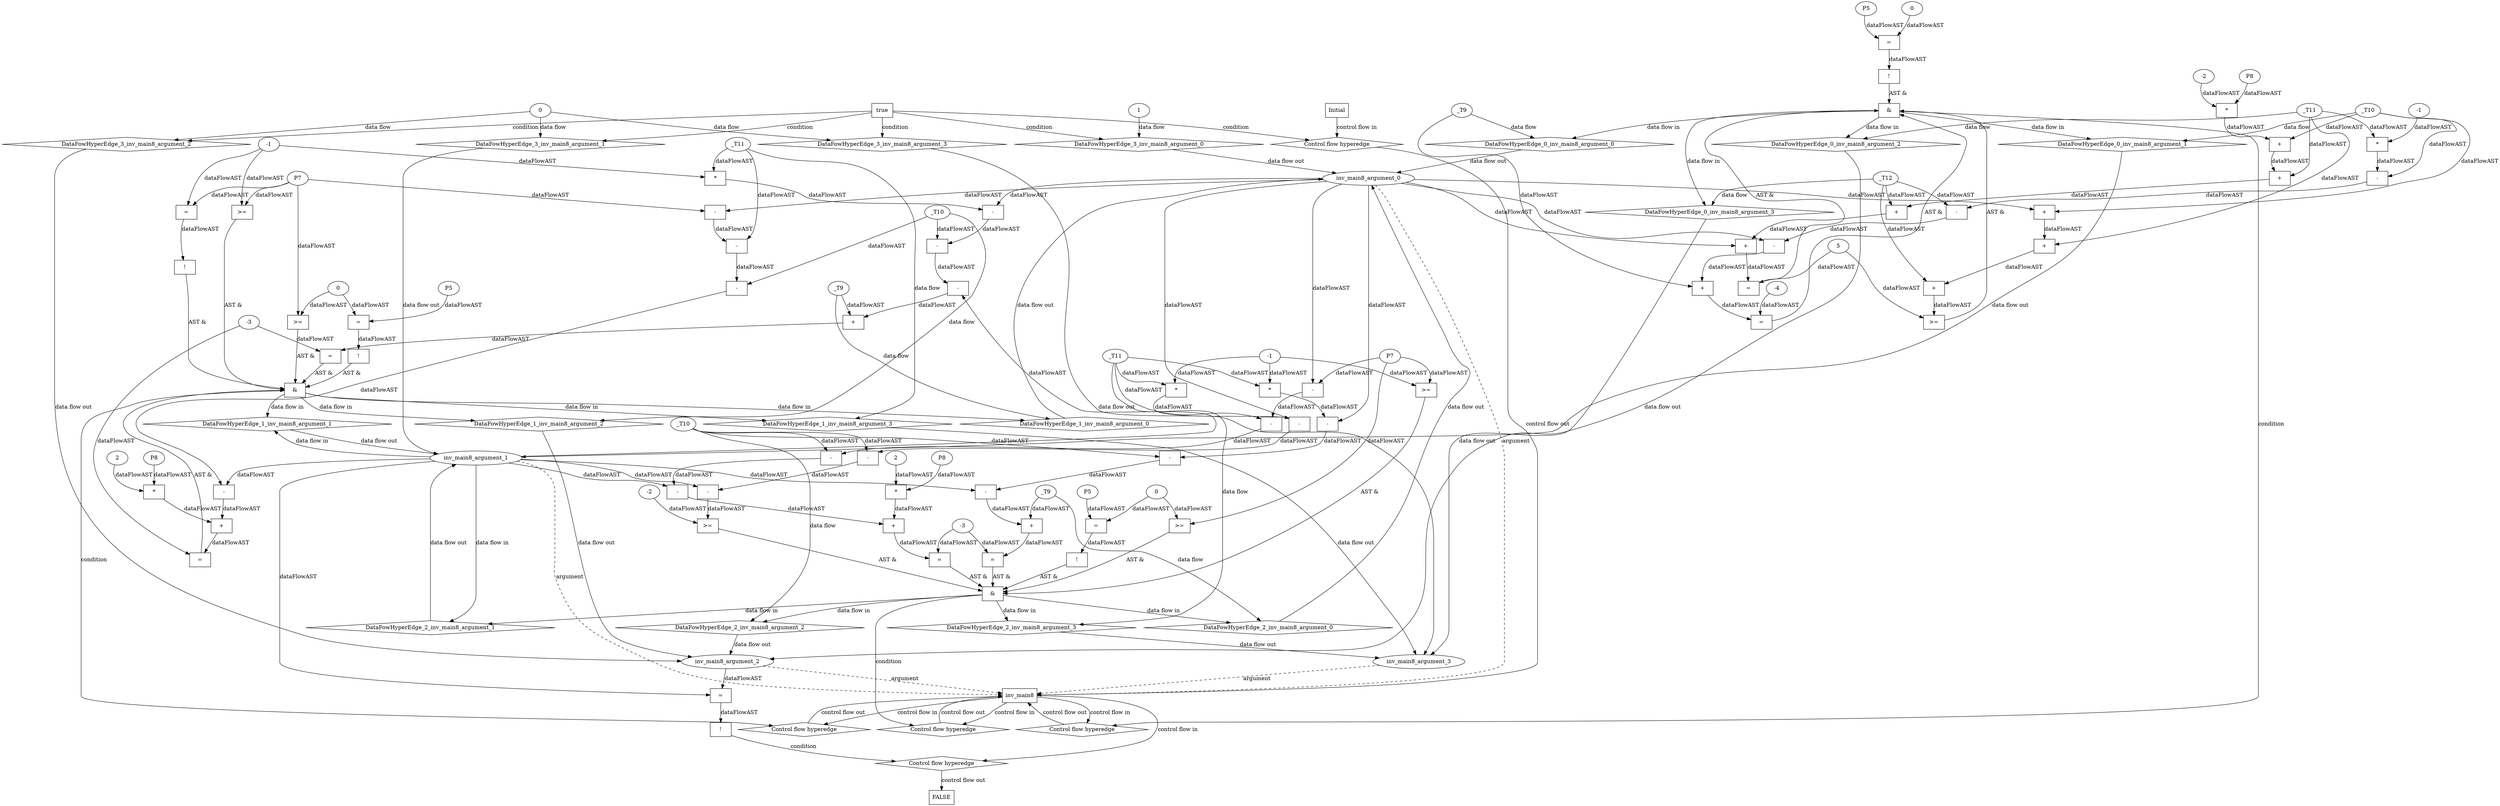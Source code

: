 digraph dag {
"inv_main8" [label="inv_main8" nodeName="inv_main8" class=cfn  shape="rect"];
FALSE [label="FALSE" nodeName=FALSE class=cfn  shape="rect"];
Initial [label="Initial" nodeName=Initial class=cfn  shape="rect"];
ControlFowHyperEdge_0 [label="Control flow hyperedge" nodeName=ControlFowHyperEdge_0 class=controlFlowHyperEdge shape="diamond"];
"inv_main8" -> ControlFowHyperEdge_0 [label="control flow in"]
ControlFowHyperEdge_0 -> "inv_main8" [label="control flow out"]
ControlFowHyperEdge_1 [label="Control flow hyperedge" nodeName=ControlFowHyperEdge_1 class=controlFlowHyperEdge shape="diamond"];
"inv_main8" -> ControlFowHyperEdge_1 [label="control flow in"]
ControlFowHyperEdge_1 -> "inv_main8" [label="control flow out"]
ControlFowHyperEdge_2 [label="Control flow hyperedge" nodeName=ControlFowHyperEdge_2 class=controlFlowHyperEdge shape="diamond"];
"inv_main8" -> ControlFowHyperEdge_2 [label="control flow in"]
ControlFowHyperEdge_2 -> "inv_main8" [label="control flow out"]
ControlFowHyperEdge_3 [label="Control flow hyperedge" nodeName=ControlFowHyperEdge_3 class=controlFlowHyperEdge shape="diamond"];
"Initial" -> ControlFowHyperEdge_3 [label="control flow in"]
ControlFowHyperEdge_3 -> "inv_main8" [label="control flow out"]
ControlFowHyperEdge_4 [label="Control flow hyperedge" nodeName=ControlFowHyperEdge_4 class=controlFlowHyperEdge shape="diamond"];
"inv_main8" -> ControlFowHyperEdge_4 [label="control flow in"]
ControlFowHyperEdge_4 -> "FALSE" [label="control flow out"]
"inv_main8_argument_0" [label="inv_main8_argument_0" nodeName=argument0 class=argument  head="inv_main8" shape="oval"];
"inv_main8_argument_0" -> "inv_main8"[label="argument" style="dashed"]
"inv_main8_argument_1" [label="inv_main8_argument_1" nodeName=argument1 class=argument  head="inv_main8" shape="oval"];
"inv_main8_argument_1" -> "inv_main8"[label="argument" style="dashed"]
"inv_main8_argument_2" [label="inv_main8_argument_2" nodeName=argument2 class=argument  head="inv_main8" shape="oval"];
"inv_main8_argument_2" -> "inv_main8"[label="argument" style="dashed"]
"inv_main8_argument_3" [label="inv_main8_argument_3" nodeName=argument3 class=argument  head="inv_main8" shape="oval"];
"inv_main8_argument_3" -> "inv_main8"[label="argument" style="dashed"]

"xxxinv_main8___inv_main8_0xxx_and" [label="&" nodeName="xxxinv_main8___inv_main8_0xxx_and" class=Operator shape="rect"];
"xxxinv_main8___inv_main8_0xxxguard_0_node_0" [label="!" nodeName="xxxinv_main8___inv_main8_0xxxguard_0_node_0" class=Operator shape="rect"];
"xxxinv_main8___inv_main8_0xxxguard_0_node_1" [label="=" nodeName="xxxinv_main8___inv_main8_0xxxguard_0_node_1" class=Operator  shape="rect"];
"xxxinv_main8___inv_main8_0xxxguard_0_node_2" [label="P5" nodeName="xxxinv_main8___inv_main8_0xxxguard_0_node_2" class=Constant ];
"xxxinv_main8___inv_main8_0xxxguard_0_node_3" [label="0" nodeName="xxxinv_main8___inv_main8_0xxxguard_0_node_3" class=Literal ];
"xxxinv_main8___inv_main8_0xxxguard_0_node_1" -> "xxxinv_main8___inv_main8_0xxxguard_0_node_0"[label="dataFlowAST"]
"xxxinv_main8___inv_main8_0xxxguard_0_node_2" -> "xxxinv_main8___inv_main8_0xxxguard_0_node_1"[label="dataFlowAST"]
"xxxinv_main8___inv_main8_0xxxguard_0_node_3" -> "xxxinv_main8___inv_main8_0xxxguard_0_node_1"[label="dataFlowAST"]

"xxxinv_main8___inv_main8_0xxxguard_0_node_0" -> "xxxinv_main8___inv_main8_0xxx_and" [label="AST &"];
"xxxinv_main8___inv_main8_0xxxguard1_node_0" [label=">=" nodeName="xxxinv_main8___inv_main8_0xxxguard1_node_0" class=Operator  shape="rect"];
"xxxinv_main8___inv_main8_0xxxguard1_node_1" [label="+" nodeName="xxxinv_main8___inv_main8_0xxxguard1_node_1" class= Operator shape="rect"];
"xxxinv_main8___inv_main8_0xxxguard1_node_3" [label="+" nodeName="xxxinv_main8___inv_main8_0xxxguard1_node_3" class= Operator shape="rect"];
"xxxinv_main8___inv_main8_0xxxguard1_node_5" [label="+" nodeName="xxxinv_main8___inv_main8_0xxxguard1_node_5" class= Operator shape="rect"];
"xxxinv_main8___inv_main8_0xxxguard1_node_8" [label="5" nodeName="xxxinv_main8___inv_main8_0xxxguard1_node_8" class=Literal ];
"xxxinv_main8___inv_main8_0xxxguard1_node_1" -> "xxxinv_main8___inv_main8_0xxxguard1_node_0"[label="dataFlowAST"]
"xxxinv_main8___inv_main8_0xxxguard1_node_8" -> "xxxinv_main8___inv_main8_0xxxguard1_node_0"[label="dataFlowAST"]
"xxxinv_main8___inv_main8_0xxxdataFlow3_node_0" -> "xxxinv_main8___inv_main8_0xxxguard1_node_1"[label="dataFlowAST"]
"xxxinv_main8___inv_main8_0xxxguard1_node_3" -> "xxxinv_main8___inv_main8_0xxxguard1_node_1"[label="dataFlowAST"]
"xxxinv_main8___inv_main8_0xxxdataFlow2_node_0" -> "xxxinv_main8___inv_main8_0xxxguard1_node_3"[label="dataFlowAST"]
"xxxinv_main8___inv_main8_0xxxguard1_node_5" -> "xxxinv_main8___inv_main8_0xxxguard1_node_3"[label="dataFlowAST"]
"xxxinv_main8___inv_main8_0xxxdataFlow1_node_0" -> "xxxinv_main8___inv_main8_0xxxguard1_node_5"[label="dataFlowAST"]
"inv_main8_argument_0" -> "xxxinv_main8___inv_main8_0xxxguard1_node_5"[label="dataFlowAST"]

"xxxinv_main8___inv_main8_0xxxguard1_node_0" -> "xxxinv_main8___inv_main8_0xxx_and" [label="AST &"];
"xxxinv_main8___inv_main8_0xxxguard2_node_0" [label="=" nodeName="xxxinv_main8___inv_main8_0xxxguard2_node_0" class=Operator  shape="rect"];
"xxxinv_main8___inv_main8_0xxxguard2_node_1" [label="+" nodeName="xxxinv_main8___inv_main8_0xxxguard2_node_1" class= Operator shape="rect"];
"xxxinv_main8___inv_main8_0xxxguard2_node_3" [label="+" nodeName="xxxinv_main8___inv_main8_0xxxguard2_node_3" class= Operator shape="rect"];
"xxxinv_main8___inv_main8_0xxxguard2_node_5" [label="+" nodeName="xxxinv_main8___inv_main8_0xxxguard2_node_5" class= Operator shape="rect"];
"xxxinv_main8___inv_main8_0xxxguard2_node_7" [label="+" nodeName="xxxinv_main8___inv_main8_0xxxguard2_node_7" class= Operator shape="rect"];
"xxxinv_main8___inv_main8_0xxxguard2_node_9" [label="*" nodeName="xxxinv_main8___inv_main8_0xxxguard2_node_9" class=Operator  shape="rect"];
"xxxinv_main8___inv_main8_0xxxguard2_node_10" [label="-2" nodeName="xxxinv_main8___inv_main8_0xxxguard2_node_10" class=Coeff ];
"xxxinv_main8___inv_main8_0xxxguard2_node_11" [label="P8" nodeName="xxxinv_main8___inv_main8_0xxxguard2_node_11" class=Constant ];
"xxxinv_main8___inv_main8_0xxxguard2_node_1" -> "xxxinv_main8___inv_main8_0xxxguard2_node_0"[label="dataFlowAST"]
"xxxinv_main8___inv_main8_0xxxguard1_node_8" -> "xxxinv_main8___inv_main8_0xxxguard2_node_0"[label="dataFlowAST"]
"inv_main8_argument_0" -> "xxxinv_main8___inv_main8_0xxxguard2_node_1"[label="dataFlowAST"]
"xxxinv_main8___inv_main8_0xxxguard2_node_3" -> "xxxinv_main8___inv_main8_0xxxguard2_node_1"[label="dataFlowAST"]
"xxxinv_main8___inv_main8_0xxxdataFlow3_node_0" -> "xxxinv_main8___inv_main8_0xxxguard2_node_3"[label="dataFlowAST"]
"xxxinv_main8___inv_main8_0xxxguard2_node_5" -> "xxxinv_main8___inv_main8_0xxxguard2_node_3"[label="dataFlowAST"]
"xxxinv_main8___inv_main8_0xxxdataFlow2_node_0" -> "xxxinv_main8___inv_main8_0xxxguard2_node_5"[label="dataFlowAST"]
"xxxinv_main8___inv_main8_0xxxguard2_node_7" -> "xxxinv_main8___inv_main8_0xxxguard2_node_5"[label="dataFlowAST"]
"xxxinv_main8___inv_main8_0xxxdataFlow1_node_0" -> "xxxinv_main8___inv_main8_0xxxguard2_node_7"[label="dataFlowAST"]
"xxxinv_main8___inv_main8_0xxxguard2_node_9" -> "xxxinv_main8___inv_main8_0xxxguard2_node_7"[label="dataFlowAST"]
"xxxinv_main8___inv_main8_0xxxguard2_node_11" -> "xxxinv_main8___inv_main8_0xxxguard2_node_9"[label="dataFlowAST"]
"xxxinv_main8___inv_main8_0xxxguard2_node_10" -> "xxxinv_main8___inv_main8_0xxxguard2_node_9"[label="dataFlowAST"]

"xxxinv_main8___inv_main8_0xxxguard2_node_0" -> "xxxinv_main8___inv_main8_0xxx_and" [label="AST &"];
"xxxinv_main8___inv_main8_0xxxguard3_node_0" [label="=" nodeName="xxxinv_main8___inv_main8_0xxxguard3_node_0" class=Operator  shape="rect"];
"xxxinv_main8___inv_main8_0xxxguard3_node_1" [label="+" nodeName="xxxinv_main8___inv_main8_0xxxguard3_node_1" class= Operator shape="rect"];
"xxxinv_main8___inv_main8_0xxxguard3_node_3" [label="-" nodeName="xxxinv_main8___inv_main8_0xxxguard3_node_3" class= Operator shape="rect"];
"xxxinv_main8___inv_main8_0xxxguard3_node_4" [label="-" nodeName="xxxinv_main8___inv_main8_0xxxguard3_node_4" class= Operator shape="rect"];
"xxxinv_main8___inv_main8_0xxxguard3_node_5" [label="-" nodeName="xxxinv_main8___inv_main8_0xxxguard3_node_5" class= Operator shape="rect"];
"xxxinv_main8___inv_main8_0xxxguard3_node_6" [label="*" nodeName="xxxinv_main8___inv_main8_0xxxguard3_node_6" class=Operator  shape="rect"];
"xxxinv_main8___inv_main8_0xxxguard3_node_7" [label="-1" nodeName="xxxinv_main8___inv_main8_0xxxguard3_node_7" class=Coeff ];
"xxxinv_main8___inv_main8_0xxxguard3_node_12" [label="-4" nodeName="xxxinv_main8___inv_main8_0xxxguard3_node_12" class=Literal ];
"xxxinv_main8___inv_main8_0xxxguard3_node_1" -> "xxxinv_main8___inv_main8_0xxxguard3_node_0"[label="dataFlowAST"]
"xxxinv_main8___inv_main8_0xxxguard3_node_12" -> "xxxinv_main8___inv_main8_0xxxguard3_node_0"[label="dataFlowAST"]
"xxxinv_main8___inv_main8_0xxxdataFlow_0_node_0" -> "xxxinv_main8___inv_main8_0xxxguard3_node_1"[label="dataFlowAST"]
"xxxinv_main8___inv_main8_0xxxguard3_node_3" -> "xxxinv_main8___inv_main8_0xxxguard3_node_1"[label="dataFlowAST"]
"xxxinv_main8___inv_main8_0xxxguard3_node_4" -> "xxxinv_main8___inv_main8_0xxxguard3_node_3"[label="dataFlowAST"]
"inv_main8_argument_0" -> "xxxinv_main8___inv_main8_0xxxguard3_node_3"[label="dataFlowAST"]
"xxxinv_main8___inv_main8_0xxxguard3_node_5" -> "xxxinv_main8___inv_main8_0xxxguard3_node_4"[label="dataFlowAST"]
"xxxinv_main8___inv_main8_0xxxdataFlow3_node_0" -> "xxxinv_main8___inv_main8_0xxxguard3_node_4"[label="dataFlowAST"]
"xxxinv_main8___inv_main8_0xxxguard3_node_6" -> "xxxinv_main8___inv_main8_0xxxguard3_node_5"[label="dataFlowAST"]
"xxxinv_main8___inv_main8_0xxxdataFlow1_node_0" -> "xxxinv_main8___inv_main8_0xxxguard3_node_5"[label="dataFlowAST"]
"xxxinv_main8___inv_main8_0xxxguard3_node_7" -> "xxxinv_main8___inv_main8_0xxxguard3_node_6"[label="dataFlowAST"]
"xxxinv_main8___inv_main8_0xxxdataFlow2_node_0" -> "xxxinv_main8___inv_main8_0xxxguard3_node_6"[label="dataFlowAST"]

"xxxinv_main8___inv_main8_0xxxguard3_node_0" -> "xxxinv_main8___inv_main8_0xxx_and" [label="AST &"];
"xxxinv_main8___inv_main8_0xxx_and" -> "ControlFowHyperEdge_0" [label="condition"];
"xxxinv_main8___inv_main8_0xxxdataFlow_0_node_0" [label="_T9" nodeName="xxxinv_main8___inv_main8_0xxxdataFlow_0_node_0" class=Constant ];

"xxxinv_main8___inv_main8_0xxxdataFlow_0_node_0" -> "DataFowHyperEdge_0_inv_main8_argument_0" [label="data flow"];
"xxxinv_main8___inv_main8_0xxxdataFlow1_node_0" [label="_T10" nodeName="xxxinv_main8___inv_main8_0xxxdataFlow1_node_0" class=Constant ];

"xxxinv_main8___inv_main8_0xxxdataFlow1_node_0" -> "DataFowHyperEdge_0_inv_main8_argument_1" [label="data flow"];
"xxxinv_main8___inv_main8_0xxxdataFlow2_node_0" [label="_T11" nodeName="xxxinv_main8___inv_main8_0xxxdataFlow2_node_0" class=Constant ];

"xxxinv_main8___inv_main8_0xxxdataFlow2_node_0" -> "DataFowHyperEdge_0_inv_main8_argument_2" [label="data flow"];
"xxxinv_main8___inv_main8_0xxxdataFlow3_node_0" [label="_T12" nodeName="xxxinv_main8___inv_main8_0xxxdataFlow3_node_0" class=Constant ];

"xxxinv_main8___inv_main8_0xxxdataFlow3_node_0" -> "DataFowHyperEdge_0_inv_main8_argument_3" [label="data flow"];
"xxxinv_main8___inv_main8_1xxx_and" [label="&" nodeName="xxxinv_main8___inv_main8_1xxx_and" class=Operator shape="rect"];
"xxxinv_main8___inv_main8_1xxxguard5_node_0" [label=">=" nodeName="xxxinv_main8___inv_main8_1xxxguard5_node_0" class=Operator  shape="rect"];
"xxxinv_main8___inv_main8_1xxxguard4_node_3" -> "xxxinv_main8___inv_main8_1xxxguard5_node_0"[label="dataFlowAST"]
"xxxinv_main8___inv_main8_1xxxguard1_node_9" -> "xxxinv_main8___inv_main8_1xxxguard5_node_0"[label="dataFlowAST"]

"xxxinv_main8___inv_main8_1xxxguard5_node_0" -> "xxxinv_main8___inv_main8_1xxx_and" [label="AST &"];
"xxxinv_main8___inv_main8_1xxxguard_0_node_0" [label="=" nodeName="xxxinv_main8___inv_main8_1xxxguard_0_node_0" class=Operator  shape="rect"];
"xxxinv_main8___inv_main8_1xxxguard_0_node_1" [label="+" nodeName="xxxinv_main8___inv_main8_1xxxguard_0_node_1" class= Operator shape="rect"];
"xxxinv_main8___inv_main8_1xxxguard_0_node_3" [label="-" nodeName="xxxinv_main8___inv_main8_1xxxguard_0_node_3" class= Operator shape="rect"];
"xxxinv_main8___inv_main8_1xxxguard_0_node_4" [label="-" nodeName="xxxinv_main8___inv_main8_1xxxguard_0_node_4" class= Operator shape="rect"];
"xxxinv_main8___inv_main8_1xxxguard_0_node_5" [label="-" nodeName="xxxinv_main8___inv_main8_1xxxguard_0_node_5" class= Operator shape="rect"];
"xxxinv_main8___inv_main8_1xxxguard_0_node_6" [label="*" nodeName="xxxinv_main8___inv_main8_1xxxguard_0_node_6" class=Operator  shape="rect"];
"xxxinv_main8___inv_main8_1xxxguard_0_node_7" [label="-1" nodeName="xxxinv_main8___inv_main8_1xxxguard_0_node_7" class=Coeff ];
"xxxinv_main8___inv_main8_1xxxguard_0_node_12" [label="-3" nodeName="xxxinv_main8___inv_main8_1xxxguard_0_node_12" class=Literal ];
"xxxinv_main8___inv_main8_1xxxguard_0_node_1" -> "xxxinv_main8___inv_main8_1xxxguard_0_node_0"[label="dataFlowAST"]
"xxxinv_main8___inv_main8_1xxxguard_0_node_12" -> "xxxinv_main8___inv_main8_1xxxguard_0_node_0"[label="dataFlowAST"]
"xxxinv_main8___inv_main8_1xxxdataFlow_0_node_0" -> "xxxinv_main8___inv_main8_1xxxguard_0_node_1"[label="dataFlowAST"]
"xxxinv_main8___inv_main8_1xxxguard_0_node_3" -> "xxxinv_main8___inv_main8_1xxxguard_0_node_1"[label="dataFlowAST"]
"xxxinv_main8___inv_main8_1xxxguard_0_node_4" -> "xxxinv_main8___inv_main8_1xxxguard_0_node_3"[label="dataFlowAST"]
"inv_main8_argument_1" -> "xxxinv_main8___inv_main8_1xxxguard_0_node_3"[label="dataFlowAST"]
"xxxinv_main8___inv_main8_1xxxguard_0_node_5" -> "xxxinv_main8___inv_main8_1xxxguard_0_node_4"[label="dataFlowAST"]
"xxxinv_main8___inv_main8_1xxxdataFlow1_node_0" -> "xxxinv_main8___inv_main8_1xxxguard_0_node_4"[label="dataFlowAST"]
"xxxinv_main8___inv_main8_1xxxguard_0_node_6" -> "xxxinv_main8___inv_main8_1xxxguard_0_node_5"[label="dataFlowAST"]
"inv_main8_argument_0" -> "xxxinv_main8___inv_main8_1xxxguard_0_node_5"[label="dataFlowAST"]
"xxxinv_main8___inv_main8_1xxxguard_0_node_7" -> "xxxinv_main8___inv_main8_1xxxguard_0_node_6"[label="dataFlowAST"]
"xxxinv_main8___inv_main8_1xxxdataFlow2_node_0" -> "xxxinv_main8___inv_main8_1xxxguard_0_node_6"[label="dataFlowAST"]

"xxxinv_main8___inv_main8_1xxxguard_0_node_0" -> "xxxinv_main8___inv_main8_1xxx_and" [label="AST &"];
"xxxinv_main8___inv_main8_1xxxguard1_node_0" [label="=" nodeName="xxxinv_main8___inv_main8_1xxxguard1_node_0" class=Operator  shape="rect"];
"xxxinv_main8___inv_main8_1xxxguard1_node_1" [label="+" nodeName="xxxinv_main8___inv_main8_1xxxguard1_node_1" class= Operator shape="rect"];
"xxxinv_main8___inv_main8_1xxxguard1_node_2" [label="*" nodeName="xxxinv_main8___inv_main8_1xxxguard1_node_2" class=Operator  shape="rect"];
"xxxinv_main8___inv_main8_1xxxguard1_node_3" [label="2" nodeName="xxxinv_main8___inv_main8_1xxxguard1_node_3" class=Coeff ];
"xxxinv_main8___inv_main8_1xxxguard1_node_4" [label="P8" nodeName="xxxinv_main8___inv_main8_1xxxguard1_node_4" class=Constant ];
"xxxinv_main8___inv_main8_1xxxguard1_node_5" [label="-" nodeName="xxxinv_main8___inv_main8_1xxxguard1_node_5" class= Operator shape="rect"];
"xxxinv_main8___inv_main8_1xxxguard1_node_6" [label="-" nodeName="xxxinv_main8___inv_main8_1xxxguard1_node_6" class= Operator shape="rect"];
"xxxinv_main8___inv_main8_1xxxguard1_node_7" [label="-" nodeName="xxxinv_main8___inv_main8_1xxxguard1_node_7" class= Operator shape="rect"];
"xxxinv_main8___inv_main8_1xxxguard1_node_8" [label="-" nodeName="xxxinv_main8___inv_main8_1xxxguard1_node_8" class= Operator shape="rect"];
"xxxinv_main8___inv_main8_1xxxguard1_node_9" [label="P7" nodeName="xxxinv_main8___inv_main8_1xxxguard1_node_9" class=Constant ];
"xxxinv_main8___inv_main8_1xxxguard1_node_1" -> "xxxinv_main8___inv_main8_1xxxguard1_node_0"[label="dataFlowAST"]
"xxxinv_main8___inv_main8_1xxxguard_0_node_12" -> "xxxinv_main8___inv_main8_1xxxguard1_node_0"[label="dataFlowAST"]
"xxxinv_main8___inv_main8_1xxxguard1_node_2" -> "xxxinv_main8___inv_main8_1xxxguard1_node_1"[label="dataFlowAST"]
"xxxinv_main8___inv_main8_1xxxguard1_node_5" -> "xxxinv_main8___inv_main8_1xxxguard1_node_1"[label="dataFlowAST"]
"xxxinv_main8___inv_main8_1xxxguard1_node_3" -> "xxxinv_main8___inv_main8_1xxxguard1_node_2"[label="dataFlowAST"]
"xxxinv_main8___inv_main8_1xxxguard1_node_4" -> "xxxinv_main8___inv_main8_1xxxguard1_node_2"[label="dataFlowAST"]
"xxxinv_main8___inv_main8_1xxxguard1_node_6" -> "xxxinv_main8___inv_main8_1xxxguard1_node_5"[label="dataFlowAST"]
"inv_main8_argument_1" -> "xxxinv_main8___inv_main8_1xxxguard1_node_5"[label="dataFlowAST"]
"xxxinv_main8___inv_main8_1xxxguard1_node_7" -> "xxxinv_main8___inv_main8_1xxxguard1_node_6"[label="dataFlowAST"]
"xxxinv_main8___inv_main8_1xxxdataFlow1_node_0" -> "xxxinv_main8___inv_main8_1xxxguard1_node_6"[label="dataFlowAST"]
"xxxinv_main8___inv_main8_1xxxguard1_node_8" -> "xxxinv_main8___inv_main8_1xxxguard1_node_7"[label="dataFlowAST"]
"xxxinv_main8___inv_main8_1xxxdataFlow2_node_0" -> "xxxinv_main8___inv_main8_1xxxguard1_node_7"[label="dataFlowAST"]
"xxxinv_main8___inv_main8_1xxxguard1_node_9" -> "xxxinv_main8___inv_main8_1xxxguard1_node_8"[label="dataFlowAST"]
"inv_main8_argument_0" -> "xxxinv_main8___inv_main8_1xxxguard1_node_8"[label="dataFlowAST"]

"xxxinv_main8___inv_main8_1xxxguard1_node_0" -> "xxxinv_main8___inv_main8_1xxx_and" [label="AST &"];
"xxxinv_main8___inv_main8_1xxxguard4_node_0" [label="!" nodeName="xxxinv_main8___inv_main8_1xxxguard4_node_0" class=Operator shape="rect"];
"xxxinv_main8___inv_main8_1xxxguard4_node_1" [label="=" nodeName="xxxinv_main8___inv_main8_1xxxguard4_node_1" class=Operator  shape="rect"];
"xxxinv_main8___inv_main8_1xxxguard4_node_2" [label="P5" nodeName="xxxinv_main8___inv_main8_1xxxguard4_node_2" class=Constant ];
"xxxinv_main8___inv_main8_1xxxguard4_node_3" [label="0" nodeName="xxxinv_main8___inv_main8_1xxxguard4_node_3" class=Literal ];
"xxxinv_main8___inv_main8_1xxxguard4_node_1" -> "xxxinv_main8___inv_main8_1xxxguard4_node_0"[label="dataFlowAST"]
"xxxinv_main8___inv_main8_1xxxguard4_node_2" -> "xxxinv_main8___inv_main8_1xxxguard4_node_1"[label="dataFlowAST"]
"xxxinv_main8___inv_main8_1xxxguard4_node_3" -> "xxxinv_main8___inv_main8_1xxxguard4_node_1"[label="dataFlowAST"]

"xxxinv_main8___inv_main8_1xxxguard4_node_0" -> "xxxinv_main8___inv_main8_1xxx_and" [label="AST &"];
"xxxinv_main8___inv_main8_1xxxguard2_node_0" [label=">=" nodeName="xxxinv_main8___inv_main8_1xxxguard2_node_0" class=Operator  shape="rect"];
"xxxinv_main8___inv_main8_1xxxguard_0_node_7" [label="-1" nodeName="xxxinv_main8___inv_main8_1xxxguard_0_node_7" class=Literal ];
"xxxinv_main8___inv_main8_1xxxguard1_node_9" -> "xxxinv_main8___inv_main8_1xxxguard2_node_0"[label="dataFlowAST"]
"xxxinv_main8___inv_main8_1xxxguard_0_node_7" -> "xxxinv_main8___inv_main8_1xxxguard2_node_0"[label="dataFlowAST"]

"xxxinv_main8___inv_main8_1xxxguard2_node_0" -> "xxxinv_main8___inv_main8_1xxx_and" [label="AST &"];
"xxxinv_main8___inv_main8_1xxxguard3_node_0" [label="!" nodeName="xxxinv_main8___inv_main8_1xxxguard3_node_0" class=Operator shape="rect"];
"xxxinv_main8___inv_main8_1xxxguard3_node_1" [label="=" nodeName="xxxinv_main8___inv_main8_1xxxguard3_node_1" class=Operator  shape="rect"];
"xxxinv_main8___inv_main8_1xxxguard3_node_1" -> "xxxinv_main8___inv_main8_1xxxguard3_node_0"[label="dataFlowAST"]
"xxxinv_main8___inv_main8_1xxxguard1_node_9" -> "xxxinv_main8___inv_main8_1xxxguard3_node_1"[label="dataFlowAST"]
"xxxinv_main8___inv_main8_1xxxguard_0_node_7" -> "xxxinv_main8___inv_main8_1xxxguard3_node_1"[label="dataFlowAST"]

"xxxinv_main8___inv_main8_1xxxguard3_node_0" -> "xxxinv_main8___inv_main8_1xxx_and" [label="AST &"];
"xxxinv_main8___inv_main8_1xxx_and" -> "ControlFowHyperEdge_1" [label="condition"];
"xxxinv_main8___inv_main8_1xxxdataFlow_0_node_0" [label="_T9" nodeName="xxxinv_main8___inv_main8_1xxxdataFlow_0_node_0" class=Constant ];

"xxxinv_main8___inv_main8_1xxxdataFlow_0_node_0" -> "DataFowHyperEdge_1_inv_main8_argument_0" [label="data flow"];
"xxxinv_main8___inv_main8_1xxxdataFlow1_node_0" [label="_T10" nodeName="xxxinv_main8___inv_main8_1xxxdataFlow1_node_0" class=Constant ];

"xxxinv_main8___inv_main8_1xxxdataFlow1_node_0" -> "DataFowHyperEdge_1_inv_main8_argument_2" [label="data flow"];
"xxxinv_main8___inv_main8_1xxxdataFlow2_node_0" [label="_T11" nodeName="xxxinv_main8___inv_main8_1xxxdataFlow2_node_0" class=Constant ];

"xxxinv_main8___inv_main8_1xxxdataFlow2_node_0" -> "DataFowHyperEdge_1_inv_main8_argument_3" [label="data flow"];
"xxxinv_main8___inv_main8_2xxx_and" [label="&" nodeName="xxxinv_main8___inv_main8_2xxx_and" class=Operator shape="rect"];
"xxxinv_main8___inv_main8_2xxxguard2_node_0" [label=">=" nodeName="xxxinv_main8___inv_main8_2xxxguard2_node_0" class=Operator  shape="rect"];
"xxxinv_main8___inv_main8_2xxxguard_0_node_7" [label="-1" nodeName="xxxinv_main8___inv_main8_2xxxguard_0_node_7" class=Literal ];
"xxxinv_main8___inv_main8_2xxxguard1_node_9" -> "xxxinv_main8___inv_main8_2xxxguard2_node_0"[label="dataFlowAST"]
"xxxinv_main8___inv_main8_2xxxguard_0_node_7" -> "xxxinv_main8___inv_main8_2xxxguard2_node_0"[label="dataFlowAST"]

"xxxinv_main8___inv_main8_2xxxguard2_node_0" -> "xxxinv_main8___inv_main8_2xxx_and" [label="AST &"];
"xxxinv_main8___inv_main8_2xxxguard1_node_0" [label="=" nodeName="xxxinv_main8___inv_main8_2xxxguard1_node_0" class=Operator  shape="rect"];
"xxxinv_main8___inv_main8_2xxxguard1_node_1" [label="+" nodeName="xxxinv_main8___inv_main8_2xxxguard1_node_1" class= Operator shape="rect"];
"xxxinv_main8___inv_main8_2xxxguard1_node_2" [label="*" nodeName="xxxinv_main8___inv_main8_2xxxguard1_node_2" class=Operator  shape="rect"];
"xxxinv_main8___inv_main8_2xxxguard1_node_3" [label="2" nodeName="xxxinv_main8___inv_main8_2xxxguard1_node_3" class=Coeff ];
"xxxinv_main8___inv_main8_2xxxguard1_node_4" [label="P8" nodeName="xxxinv_main8___inv_main8_2xxxguard1_node_4" class=Constant ];
"xxxinv_main8___inv_main8_2xxxguard1_node_5" [label="-" nodeName="xxxinv_main8___inv_main8_2xxxguard1_node_5" class= Operator shape="rect"];
"xxxinv_main8___inv_main8_2xxxguard1_node_6" [label="-" nodeName="xxxinv_main8___inv_main8_2xxxguard1_node_6" class= Operator shape="rect"];
"xxxinv_main8___inv_main8_2xxxguard1_node_7" [label="-" nodeName="xxxinv_main8___inv_main8_2xxxguard1_node_7" class= Operator shape="rect"];
"xxxinv_main8___inv_main8_2xxxguard1_node_8" [label="-" nodeName="xxxinv_main8___inv_main8_2xxxguard1_node_8" class= Operator shape="rect"];
"xxxinv_main8___inv_main8_2xxxguard1_node_9" [label="P7" nodeName="xxxinv_main8___inv_main8_2xxxguard1_node_9" class=Constant ];
"xxxinv_main8___inv_main8_2xxxguard1_node_1" -> "xxxinv_main8___inv_main8_2xxxguard1_node_0"[label="dataFlowAST"]
"xxxinv_main8___inv_main8_2xxxguard_0_node_12" -> "xxxinv_main8___inv_main8_2xxxguard1_node_0"[label="dataFlowAST"]
"xxxinv_main8___inv_main8_2xxxguard1_node_2" -> "xxxinv_main8___inv_main8_2xxxguard1_node_1"[label="dataFlowAST"]
"xxxinv_main8___inv_main8_2xxxguard1_node_5" -> "xxxinv_main8___inv_main8_2xxxguard1_node_1"[label="dataFlowAST"]
"xxxinv_main8___inv_main8_2xxxguard1_node_3" -> "xxxinv_main8___inv_main8_2xxxguard1_node_2"[label="dataFlowAST"]
"xxxinv_main8___inv_main8_2xxxguard1_node_4" -> "xxxinv_main8___inv_main8_2xxxguard1_node_2"[label="dataFlowAST"]
"xxxinv_main8___inv_main8_2xxxguard1_node_6" -> "xxxinv_main8___inv_main8_2xxxguard1_node_5"[label="dataFlowAST"]
"inv_main8_argument_1" -> "xxxinv_main8___inv_main8_2xxxguard1_node_5"[label="dataFlowAST"]
"xxxinv_main8___inv_main8_2xxxguard1_node_7" -> "xxxinv_main8___inv_main8_2xxxguard1_node_6"[label="dataFlowAST"]
"xxxinv_main8___inv_main8_2xxxdataFlow1_node_0" -> "xxxinv_main8___inv_main8_2xxxguard1_node_6"[label="dataFlowAST"]
"xxxinv_main8___inv_main8_2xxxguard1_node_8" -> "xxxinv_main8___inv_main8_2xxxguard1_node_7"[label="dataFlowAST"]
"xxxinv_main8___inv_main8_2xxxdataFlow2_node_0" -> "xxxinv_main8___inv_main8_2xxxguard1_node_7"[label="dataFlowAST"]
"xxxinv_main8___inv_main8_2xxxguard1_node_9" -> "xxxinv_main8___inv_main8_2xxxguard1_node_8"[label="dataFlowAST"]
"inv_main8_argument_0" -> "xxxinv_main8___inv_main8_2xxxguard1_node_8"[label="dataFlowAST"]

"xxxinv_main8___inv_main8_2xxxguard1_node_0" -> "xxxinv_main8___inv_main8_2xxx_and" [label="AST &"];
"xxxinv_main8___inv_main8_2xxxguard3_node_0" [label="!" nodeName="xxxinv_main8___inv_main8_2xxxguard3_node_0" class=Operator shape="rect"];
"xxxinv_main8___inv_main8_2xxxguard3_node_1" [label="=" nodeName="xxxinv_main8___inv_main8_2xxxguard3_node_1" class=Operator  shape="rect"];
"xxxinv_main8___inv_main8_2xxxguard3_node_2" [label="P5" nodeName="xxxinv_main8___inv_main8_2xxxguard3_node_2" class=Constant ];
"xxxinv_main8___inv_main8_2xxxguard3_node_3" [label="0" nodeName="xxxinv_main8___inv_main8_2xxxguard3_node_3" class=Literal ];
"xxxinv_main8___inv_main8_2xxxguard3_node_1" -> "xxxinv_main8___inv_main8_2xxxguard3_node_0"[label="dataFlowAST"]
"xxxinv_main8___inv_main8_2xxxguard3_node_2" -> "xxxinv_main8___inv_main8_2xxxguard3_node_1"[label="dataFlowAST"]
"xxxinv_main8___inv_main8_2xxxguard3_node_3" -> "xxxinv_main8___inv_main8_2xxxguard3_node_1"[label="dataFlowAST"]

"xxxinv_main8___inv_main8_2xxxguard3_node_0" -> "xxxinv_main8___inv_main8_2xxx_and" [label="AST &"];
"xxxinv_main8___inv_main8_2xxxguard_0_node_0" [label="=" nodeName="xxxinv_main8___inv_main8_2xxxguard_0_node_0" class=Operator  shape="rect"];
"xxxinv_main8___inv_main8_2xxxguard_0_node_1" [label="+" nodeName="xxxinv_main8___inv_main8_2xxxguard_0_node_1" class= Operator shape="rect"];
"xxxinv_main8___inv_main8_2xxxguard_0_node_3" [label="-" nodeName="xxxinv_main8___inv_main8_2xxxguard_0_node_3" class= Operator shape="rect"];
"xxxinv_main8___inv_main8_2xxxguard_0_node_4" [label="-" nodeName="xxxinv_main8___inv_main8_2xxxguard_0_node_4" class= Operator shape="rect"];
"xxxinv_main8___inv_main8_2xxxguard_0_node_5" [label="-" nodeName="xxxinv_main8___inv_main8_2xxxguard_0_node_5" class= Operator shape="rect"];
"xxxinv_main8___inv_main8_2xxxguard_0_node_6" [label="*" nodeName="xxxinv_main8___inv_main8_2xxxguard_0_node_6" class=Operator  shape="rect"];
"xxxinv_main8___inv_main8_2xxxguard_0_node_7" [label="-1" nodeName="xxxinv_main8___inv_main8_2xxxguard_0_node_7" class=Coeff ];
"xxxinv_main8___inv_main8_2xxxguard_0_node_12" [label="-3" nodeName="xxxinv_main8___inv_main8_2xxxguard_0_node_12" class=Literal ];
"xxxinv_main8___inv_main8_2xxxguard_0_node_1" -> "xxxinv_main8___inv_main8_2xxxguard_0_node_0"[label="dataFlowAST"]
"xxxinv_main8___inv_main8_2xxxguard_0_node_12" -> "xxxinv_main8___inv_main8_2xxxguard_0_node_0"[label="dataFlowAST"]
"xxxinv_main8___inv_main8_2xxxdataFlow_0_node_0" -> "xxxinv_main8___inv_main8_2xxxguard_0_node_1"[label="dataFlowAST"]
"xxxinv_main8___inv_main8_2xxxguard_0_node_3" -> "xxxinv_main8___inv_main8_2xxxguard_0_node_1"[label="dataFlowAST"]
"xxxinv_main8___inv_main8_2xxxguard_0_node_4" -> "xxxinv_main8___inv_main8_2xxxguard_0_node_3"[label="dataFlowAST"]
"inv_main8_argument_1" -> "xxxinv_main8___inv_main8_2xxxguard_0_node_3"[label="dataFlowAST"]
"xxxinv_main8___inv_main8_2xxxguard_0_node_5" -> "xxxinv_main8___inv_main8_2xxxguard_0_node_4"[label="dataFlowAST"]
"xxxinv_main8___inv_main8_2xxxdataFlow1_node_0" -> "xxxinv_main8___inv_main8_2xxxguard_0_node_4"[label="dataFlowAST"]
"xxxinv_main8___inv_main8_2xxxguard_0_node_6" -> "xxxinv_main8___inv_main8_2xxxguard_0_node_5"[label="dataFlowAST"]
"inv_main8_argument_0" -> "xxxinv_main8___inv_main8_2xxxguard_0_node_5"[label="dataFlowAST"]
"xxxinv_main8___inv_main8_2xxxguard_0_node_7" -> "xxxinv_main8___inv_main8_2xxxguard_0_node_6"[label="dataFlowAST"]
"xxxinv_main8___inv_main8_2xxxdataFlow2_node_0" -> "xxxinv_main8___inv_main8_2xxxguard_0_node_6"[label="dataFlowAST"]

"xxxinv_main8___inv_main8_2xxxguard_0_node_0" -> "xxxinv_main8___inv_main8_2xxx_and" [label="AST &"];
"xxxinv_main8___inv_main8_2xxxguard4_node_0" [label=">=" nodeName="xxxinv_main8___inv_main8_2xxxguard4_node_0" class=Operator  shape="rect"];
"xxxinv_main8___inv_main8_2xxxguard4_node_1" [label="-" nodeName="xxxinv_main8___inv_main8_2xxxguard4_node_1" class= Operator shape="rect"];
"xxxinv_main8___inv_main8_2xxxguard4_node_2" [label="-" nodeName="xxxinv_main8___inv_main8_2xxxguard4_node_2" class= Operator shape="rect"];
"xxxinv_main8___inv_main8_2xxxguard4_node_3" [label="-" nodeName="xxxinv_main8___inv_main8_2xxxguard4_node_3" class= Operator shape="rect"];
"xxxinv_main8___inv_main8_2xxxguard4_node_4" [label="*" nodeName="xxxinv_main8___inv_main8_2xxxguard4_node_4" class=Operator  shape="rect"];
"xxxinv_main8___inv_main8_2xxxguard_0_node_7" [label="-1" nodeName="xxxinv_main8___inv_main8_2xxxguard_0_node_7" class=Coeff ];
"xxxinv_main8___inv_main8_2xxxguard4_node_10" [label="-2" nodeName="xxxinv_main8___inv_main8_2xxxguard4_node_10" class=Literal ];
"xxxinv_main8___inv_main8_2xxxguard4_node_1" -> "xxxinv_main8___inv_main8_2xxxguard4_node_0"[label="dataFlowAST"]
"xxxinv_main8___inv_main8_2xxxguard4_node_10" -> "xxxinv_main8___inv_main8_2xxxguard4_node_0"[label="dataFlowAST"]
"xxxinv_main8___inv_main8_2xxxguard4_node_2" -> "xxxinv_main8___inv_main8_2xxxguard4_node_1"[label="dataFlowAST"]
"inv_main8_argument_1" -> "xxxinv_main8___inv_main8_2xxxguard4_node_1"[label="dataFlowAST"]
"xxxinv_main8___inv_main8_2xxxguard4_node_3" -> "xxxinv_main8___inv_main8_2xxxguard4_node_2"[label="dataFlowAST"]
"xxxinv_main8___inv_main8_2xxxdataFlow1_node_0" -> "xxxinv_main8___inv_main8_2xxxguard4_node_2"[label="dataFlowAST"]
"xxxinv_main8___inv_main8_2xxxguard4_node_4" -> "xxxinv_main8___inv_main8_2xxxguard4_node_3"[label="dataFlowAST"]
"inv_main8_argument_0" -> "xxxinv_main8___inv_main8_2xxxguard4_node_3"[label="dataFlowAST"]
"xxxinv_main8___inv_main8_2xxxguard_0_node_7" -> "xxxinv_main8___inv_main8_2xxxguard4_node_4"[label="dataFlowAST"]
"xxxinv_main8___inv_main8_2xxxdataFlow2_node_0" -> "xxxinv_main8___inv_main8_2xxxguard4_node_4"[label="dataFlowAST"]

"xxxinv_main8___inv_main8_2xxxguard4_node_0" -> "xxxinv_main8___inv_main8_2xxx_and" [label="AST &"];
"xxxinv_main8___inv_main8_2xxxguard5_node_0" [label=">=" nodeName="xxxinv_main8___inv_main8_2xxxguard5_node_0" class=Operator  shape="rect"];
"xxxinv_main8___inv_main8_2xxxguard3_node_3" -> "xxxinv_main8___inv_main8_2xxxguard5_node_0"[label="dataFlowAST"]
"xxxinv_main8___inv_main8_2xxxguard1_node_9" -> "xxxinv_main8___inv_main8_2xxxguard5_node_0"[label="dataFlowAST"]

"xxxinv_main8___inv_main8_2xxxguard5_node_0" -> "xxxinv_main8___inv_main8_2xxx_and" [label="AST &"];
"xxxinv_main8___inv_main8_2xxx_and" -> "ControlFowHyperEdge_2" [label="condition"];
"xxxinv_main8___inv_main8_2xxxdataFlow_0_node_0" [label="_T9" nodeName="xxxinv_main8___inv_main8_2xxxdataFlow_0_node_0" class=Constant ];

"xxxinv_main8___inv_main8_2xxxdataFlow_0_node_0" -> "DataFowHyperEdge_2_inv_main8_argument_0" [label="data flow"];
"xxxinv_main8___inv_main8_2xxxdataFlow1_node_0" [label="_T10" nodeName="xxxinv_main8___inv_main8_2xxxdataFlow1_node_0" class=Constant ];

"xxxinv_main8___inv_main8_2xxxdataFlow1_node_0" -> "DataFowHyperEdge_2_inv_main8_argument_2" [label="data flow"];
"xxxinv_main8___inv_main8_2xxxdataFlow2_node_0" [label="_T11" nodeName="xxxinv_main8___inv_main8_2xxxdataFlow2_node_0" class=Constant ];

"xxxinv_main8___inv_main8_2xxxdataFlow2_node_0" -> "DataFowHyperEdge_2_inv_main8_argument_3" [label="data flow"];
"true_3" [label="true" nodeName="true_3" class=true shape="rect"];
"true_3" -> "ControlFowHyperEdge_3" [label="condition"];
"xxxinv_main8___Initial_3xxxdataFlow_0_node_0" [label="1" nodeName="xxxinv_main8___Initial_3xxxdataFlow_0_node_0" class=Literal ];

"xxxinv_main8___Initial_3xxxdataFlow_0_node_0" -> "DataFowHyperEdge_3_inv_main8_argument_0" [label="data flow"];
"xxxinv_main8___Initial_3xxxdataFlow1_node_0" [label="0" nodeName="xxxinv_main8___Initial_3xxxdataFlow1_node_0" class=Literal ];

"xxxinv_main8___Initial_3xxxdataFlow1_node_0" -> "DataFowHyperEdge_3_inv_main8_argument_1" [label="data flow"];

"xxxinv_main8___Initial_3xxxdataFlow1_node_0" -> "DataFowHyperEdge_3_inv_main8_argument_2" [label="data flow"];

"xxxinv_main8___Initial_3xxxdataFlow1_node_0" -> "DataFowHyperEdge_3_inv_main8_argument_3" [label="data flow"];
"xxxFALSE___inv_main8_4xxxguard_0_node_0" [label="!" nodeName="xxxFALSE___inv_main8_4xxxguard_0_node_0" class=Operator shape="rect"];
"xxxFALSE___inv_main8_4xxxguard_0_node_1" [label="=" nodeName="xxxFALSE___inv_main8_4xxxguard_0_node_1" class=Operator  shape="rect"];
"xxxFALSE___inv_main8_4xxxguard_0_node_1" -> "xxxFALSE___inv_main8_4xxxguard_0_node_0"[label="dataFlowAST"]
"inv_main8_argument_1" -> "xxxFALSE___inv_main8_4xxxguard_0_node_1"[label="dataFlowAST"]
"inv_main8_argument_2" -> "xxxFALSE___inv_main8_4xxxguard_0_node_1"[label="dataFlowAST"]

"xxxFALSE___inv_main8_4xxxguard_0_node_0" -> "ControlFowHyperEdge_4" [label="condition"];
"DataFowHyperEdge_0_inv_main8_argument_0" [label="DataFowHyperEdge_0_inv_main8_argument_0" nodeName="DataFowHyperEdge_0_inv_main8_argument_0" class=DataFlowHyperedge shape="diamond"];
"DataFowHyperEdge_0_inv_main8_argument_0" -> "inv_main8_argument_0"[label="data flow out"]
"xxxinv_main8___inv_main8_0xxx_and" -> "DataFowHyperEdge_0_inv_main8_argument_0"[label="data flow in"]
"DataFowHyperEdge_0_inv_main8_argument_1" [label="DataFowHyperEdge_0_inv_main8_argument_1" nodeName="DataFowHyperEdge_0_inv_main8_argument_1" class=DataFlowHyperedge shape="diamond"];
"DataFowHyperEdge_0_inv_main8_argument_1" -> "inv_main8_argument_1"[label="data flow out"]
"xxxinv_main8___inv_main8_0xxx_and" -> "DataFowHyperEdge_0_inv_main8_argument_1"[label="data flow in"]
"DataFowHyperEdge_0_inv_main8_argument_2" [label="DataFowHyperEdge_0_inv_main8_argument_2" nodeName="DataFowHyperEdge_0_inv_main8_argument_2" class=DataFlowHyperedge shape="diamond"];
"DataFowHyperEdge_0_inv_main8_argument_2" -> "inv_main8_argument_2"[label="data flow out"]
"xxxinv_main8___inv_main8_0xxx_and" -> "DataFowHyperEdge_0_inv_main8_argument_2"[label="data flow in"]
"DataFowHyperEdge_0_inv_main8_argument_3" [label="DataFowHyperEdge_0_inv_main8_argument_3" nodeName="DataFowHyperEdge_0_inv_main8_argument_3" class=DataFlowHyperedge shape="diamond"];
"DataFowHyperEdge_0_inv_main8_argument_3" -> "inv_main8_argument_3"[label="data flow out"]
"xxxinv_main8___inv_main8_0xxx_and" -> "DataFowHyperEdge_0_inv_main8_argument_3"[label="data flow in"]
"DataFowHyperEdge_1_inv_main8_argument_0" [label="DataFowHyperEdge_1_inv_main8_argument_0" nodeName="DataFowHyperEdge_1_inv_main8_argument_0" class=DataFlowHyperedge shape="diamond"];
"DataFowHyperEdge_1_inv_main8_argument_0" -> "inv_main8_argument_0"[label="data flow out"]
"xxxinv_main8___inv_main8_1xxx_and" -> "DataFowHyperEdge_1_inv_main8_argument_0"[label="data flow in"]
"DataFowHyperEdge_1_inv_main8_argument_1" [label="DataFowHyperEdge_1_inv_main8_argument_1" nodeName="DataFowHyperEdge_1_inv_main8_argument_1" class=DataFlowHyperedge shape="diamond"];
"DataFowHyperEdge_1_inv_main8_argument_1" -> "inv_main8_argument_1"[label="data flow out"]
"xxxinv_main8___inv_main8_1xxx_and" -> "DataFowHyperEdge_1_inv_main8_argument_1"[label="data flow in"]
"DataFowHyperEdge_1_inv_main8_argument_2" [label="DataFowHyperEdge_1_inv_main8_argument_2" nodeName="DataFowHyperEdge_1_inv_main8_argument_2" class=DataFlowHyperedge shape="diamond"];
"DataFowHyperEdge_1_inv_main8_argument_2" -> "inv_main8_argument_2"[label="data flow out"]
"xxxinv_main8___inv_main8_1xxx_and" -> "DataFowHyperEdge_1_inv_main8_argument_2"[label="data flow in"]
"DataFowHyperEdge_1_inv_main8_argument_3" [label="DataFowHyperEdge_1_inv_main8_argument_3" nodeName="DataFowHyperEdge_1_inv_main8_argument_3" class=DataFlowHyperedge shape="diamond"];
"DataFowHyperEdge_1_inv_main8_argument_3" -> "inv_main8_argument_3"[label="data flow out"]
"xxxinv_main8___inv_main8_1xxx_and" -> "DataFowHyperEdge_1_inv_main8_argument_3"[label="data flow in"]
"DataFowHyperEdge_2_inv_main8_argument_0" [label="DataFowHyperEdge_2_inv_main8_argument_0" nodeName="DataFowHyperEdge_2_inv_main8_argument_0" class=DataFlowHyperedge shape="diamond"];
"DataFowHyperEdge_2_inv_main8_argument_0" -> "inv_main8_argument_0"[label="data flow out"]
"xxxinv_main8___inv_main8_2xxx_and" -> "DataFowHyperEdge_2_inv_main8_argument_0"[label="data flow in"]
"DataFowHyperEdge_2_inv_main8_argument_1" [label="DataFowHyperEdge_2_inv_main8_argument_1" nodeName="DataFowHyperEdge_2_inv_main8_argument_1" class=DataFlowHyperedge shape="diamond"];
"DataFowHyperEdge_2_inv_main8_argument_1" -> "inv_main8_argument_1"[label="data flow out"]
"xxxinv_main8___inv_main8_2xxx_and" -> "DataFowHyperEdge_2_inv_main8_argument_1"[label="data flow in"]
"DataFowHyperEdge_2_inv_main8_argument_2" [label="DataFowHyperEdge_2_inv_main8_argument_2" nodeName="DataFowHyperEdge_2_inv_main8_argument_2" class=DataFlowHyperedge shape="diamond"];
"DataFowHyperEdge_2_inv_main8_argument_2" -> "inv_main8_argument_2"[label="data flow out"]
"xxxinv_main8___inv_main8_2xxx_and" -> "DataFowHyperEdge_2_inv_main8_argument_2"[label="data flow in"]
"DataFowHyperEdge_2_inv_main8_argument_3" [label="DataFowHyperEdge_2_inv_main8_argument_3" nodeName="DataFowHyperEdge_2_inv_main8_argument_3" class=DataFlowHyperedge shape="diamond"];
"DataFowHyperEdge_2_inv_main8_argument_3" -> "inv_main8_argument_3"[label="data flow out"]
"xxxinv_main8___inv_main8_2xxx_and" -> "DataFowHyperEdge_2_inv_main8_argument_3"[label="data flow in"]
"DataFowHyperEdge_3_inv_main8_argument_0" [label="DataFowHyperEdge_3_inv_main8_argument_0" nodeName="DataFowHyperEdge_3_inv_main8_argument_0" class=DataFlowHyperedge shape="diamond"];
"DataFowHyperEdge_3_inv_main8_argument_0" -> "inv_main8_argument_0"[label="data flow out"]
"true_3" -> "DataFowHyperEdge_3_inv_main8_argument_0" [label="condition"];
"DataFowHyperEdge_3_inv_main8_argument_1" [label="DataFowHyperEdge_3_inv_main8_argument_1" nodeName="DataFowHyperEdge_3_inv_main8_argument_1" class=DataFlowHyperedge shape="diamond"];
"DataFowHyperEdge_3_inv_main8_argument_1" -> "inv_main8_argument_1"[label="data flow out"]
"true_3" -> "DataFowHyperEdge_3_inv_main8_argument_1" [label="condition"];
"DataFowHyperEdge_3_inv_main8_argument_2" [label="DataFowHyperEdge_3_inv_main8_argument_2" nodeName="DataFowHyperEdge_3_inv_main8_argument_2" class=DataFlowHyperedge shape="diamond"];
"DataFowHyperEdge_3_inv_main8_argument_2" -> "inv_main8_argument_2"[label="data flow out"]
"true_3" -> "DataFowHyperEdge_3_inv_main8_argument_2" [label="condition"];
"DataFowHyperEdge_3_inv_main8_argument_3" [label="DataFowHyperEdge_3_inv_main8_argument_3" nodeName="DataFowHyperEdge_3_inv_main8_argument_3" class=DataFlowHyperedge shape="diamond"];
"DataFowHyperEdge_3_inv_main8_argument_3" -> "inv_main8_argument_3"[label="data flow out"]
"true_3" -> "DataFowHyperEdge_3_inv_main8_argument_3" [label="condition"];
"inv_main8_argument_1" -> "DataFowHyperEdge_1_inv_main8_argument_1"[label="data flow in"]
"inv_main8_argument_1" -> "DataFowHyperEdge_2_inv_main8_argument_1"[label="data flow in"]




}

